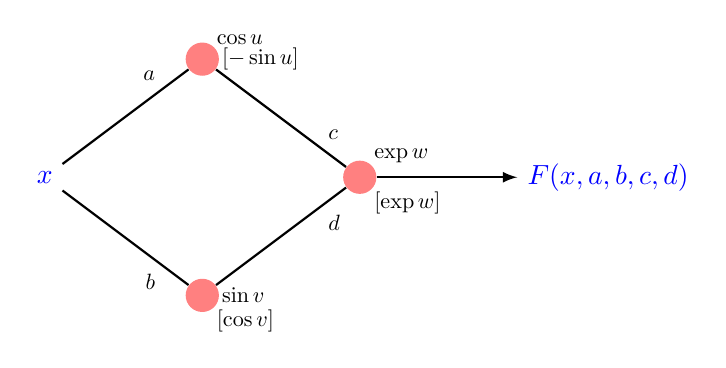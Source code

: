\begin{tikzpicture}
\def\layersep{2cm}
\tikzstyle{neuron}=[circle,fill=red!50,minimum size=12pt,inner sep=0pt]

% Entree
\node[blue] (E) at (-\layersep,0) {$x$};

% Neurone F
\node[neuron] (F) at (0,1.5) {};
\node[above right=0.8ex,scale=0.8] at (F) {$\cos u$};
\node[right=1ex,scale=0.8] at (F) {$[-\sin u]$};
 \path[thick] (E) edge node[pos=0.8,above left,scale=0.8]{$a$} (F);

% Neurone FF
\node[neuron] (FF) at (0,-1.5) {};
\node[right=1ex,scale=0.8] at (FF) {$\sin v$};
\node[below right=0.8ex,scale=0.8] at (FF) {$[\cos v]$};
 \path[thick] (E) edge node[pos=0.8,below left,scale=0.8]{$b$} (FF);

% Neurone G
\node[neuron] (G) at (\layersep,0) {};
\node[above right=0.8ex,scale=0.8] at (G) {$\exp w$};
\node[below right=0.8ex,scale=0.8] at (G) {$[\exp w]$};
 \path[thick] (F) edge node[pos=0.8,above right,scale=0.8]{$c$} (G);
 \path[thick] (FF) edge node[pos=0.8,below right,scale=0.8]{$d$} (G);

\draw[->,>=latex,thick] (G)-- ++(2,0) node[right,blue]{$F(x,a,b,c,d)$};

\end{tikzpicture}  